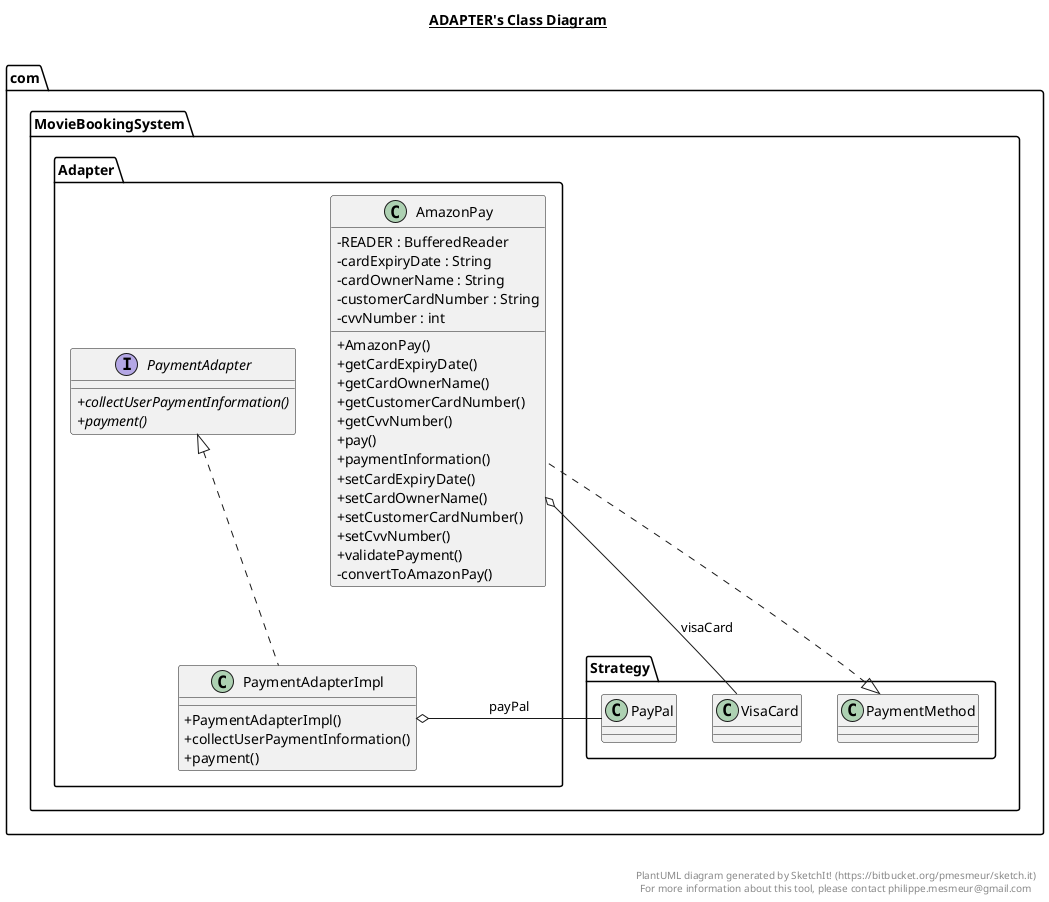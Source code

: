 @startuml
skinparam classAttributeIconSize 0
title __ADAPTER's Class Diagram__\n



      class com.MovieBookingSystem.Adapter.AmazonPay {
          - READER : BufferedReader
          - cardExpiryDate : String
          - cardOwnerName : String
          - customerCardNumber : String
          - cvvNumber : int
          + AmazonPay()
          + getCardExpiryDate()
          + getCardOwnerName()
          + getCustomerCardNumber()
          + getCvvNumber()
          + pay()
          + paymentInformation()
          + setCardExpiryDate()
          + setCardOwnerName()
          + setCustomerCardNumber()
          + setCvvNumber()
          + validatePayment()
          - convertToAmazonPay()
      }


  





  



      interface com.MovieBookingSystem.Adapter.PaymentAdapter {
          {abstract} + collectUserPaymentInformation()
          {abstract} + payment()
      }


  



      class com.MovieBookingSystem.Adapter.PaymentAdapterImpl {
          + PaymentAdapterImpl()
          + collectUserPaymentInformation()
          + payment()
      }


  

  com.MovieBookingSystem.Adapter.AmazonPay .up.|> com.MovieBookingSystem.Strategy.PaymentMethod
  com.MovieBookingSystem.Adapter.AmazonPay o-- com.MovieBookingSystem.Strategy.VisaCard : visaCard
  com.MovieBookingSystem.Adapter.PaymentAdapterImpl .up.|> com.MovieBookingSystem.Adapter.PaymentAdapter
  com.MovieBookingSystem.Adapter.PaymentAdapterImpl o-- com.MovieBookingSystem.Strategy.PayPal : payPal


right footer


PlantUML diagram generated by SketchIt! (https://bitbucket.org/pmesmeur/sketch.it)
For more information about this tool, please contact philippe.mesmeur@gmail.com
endfooter

@enduml

